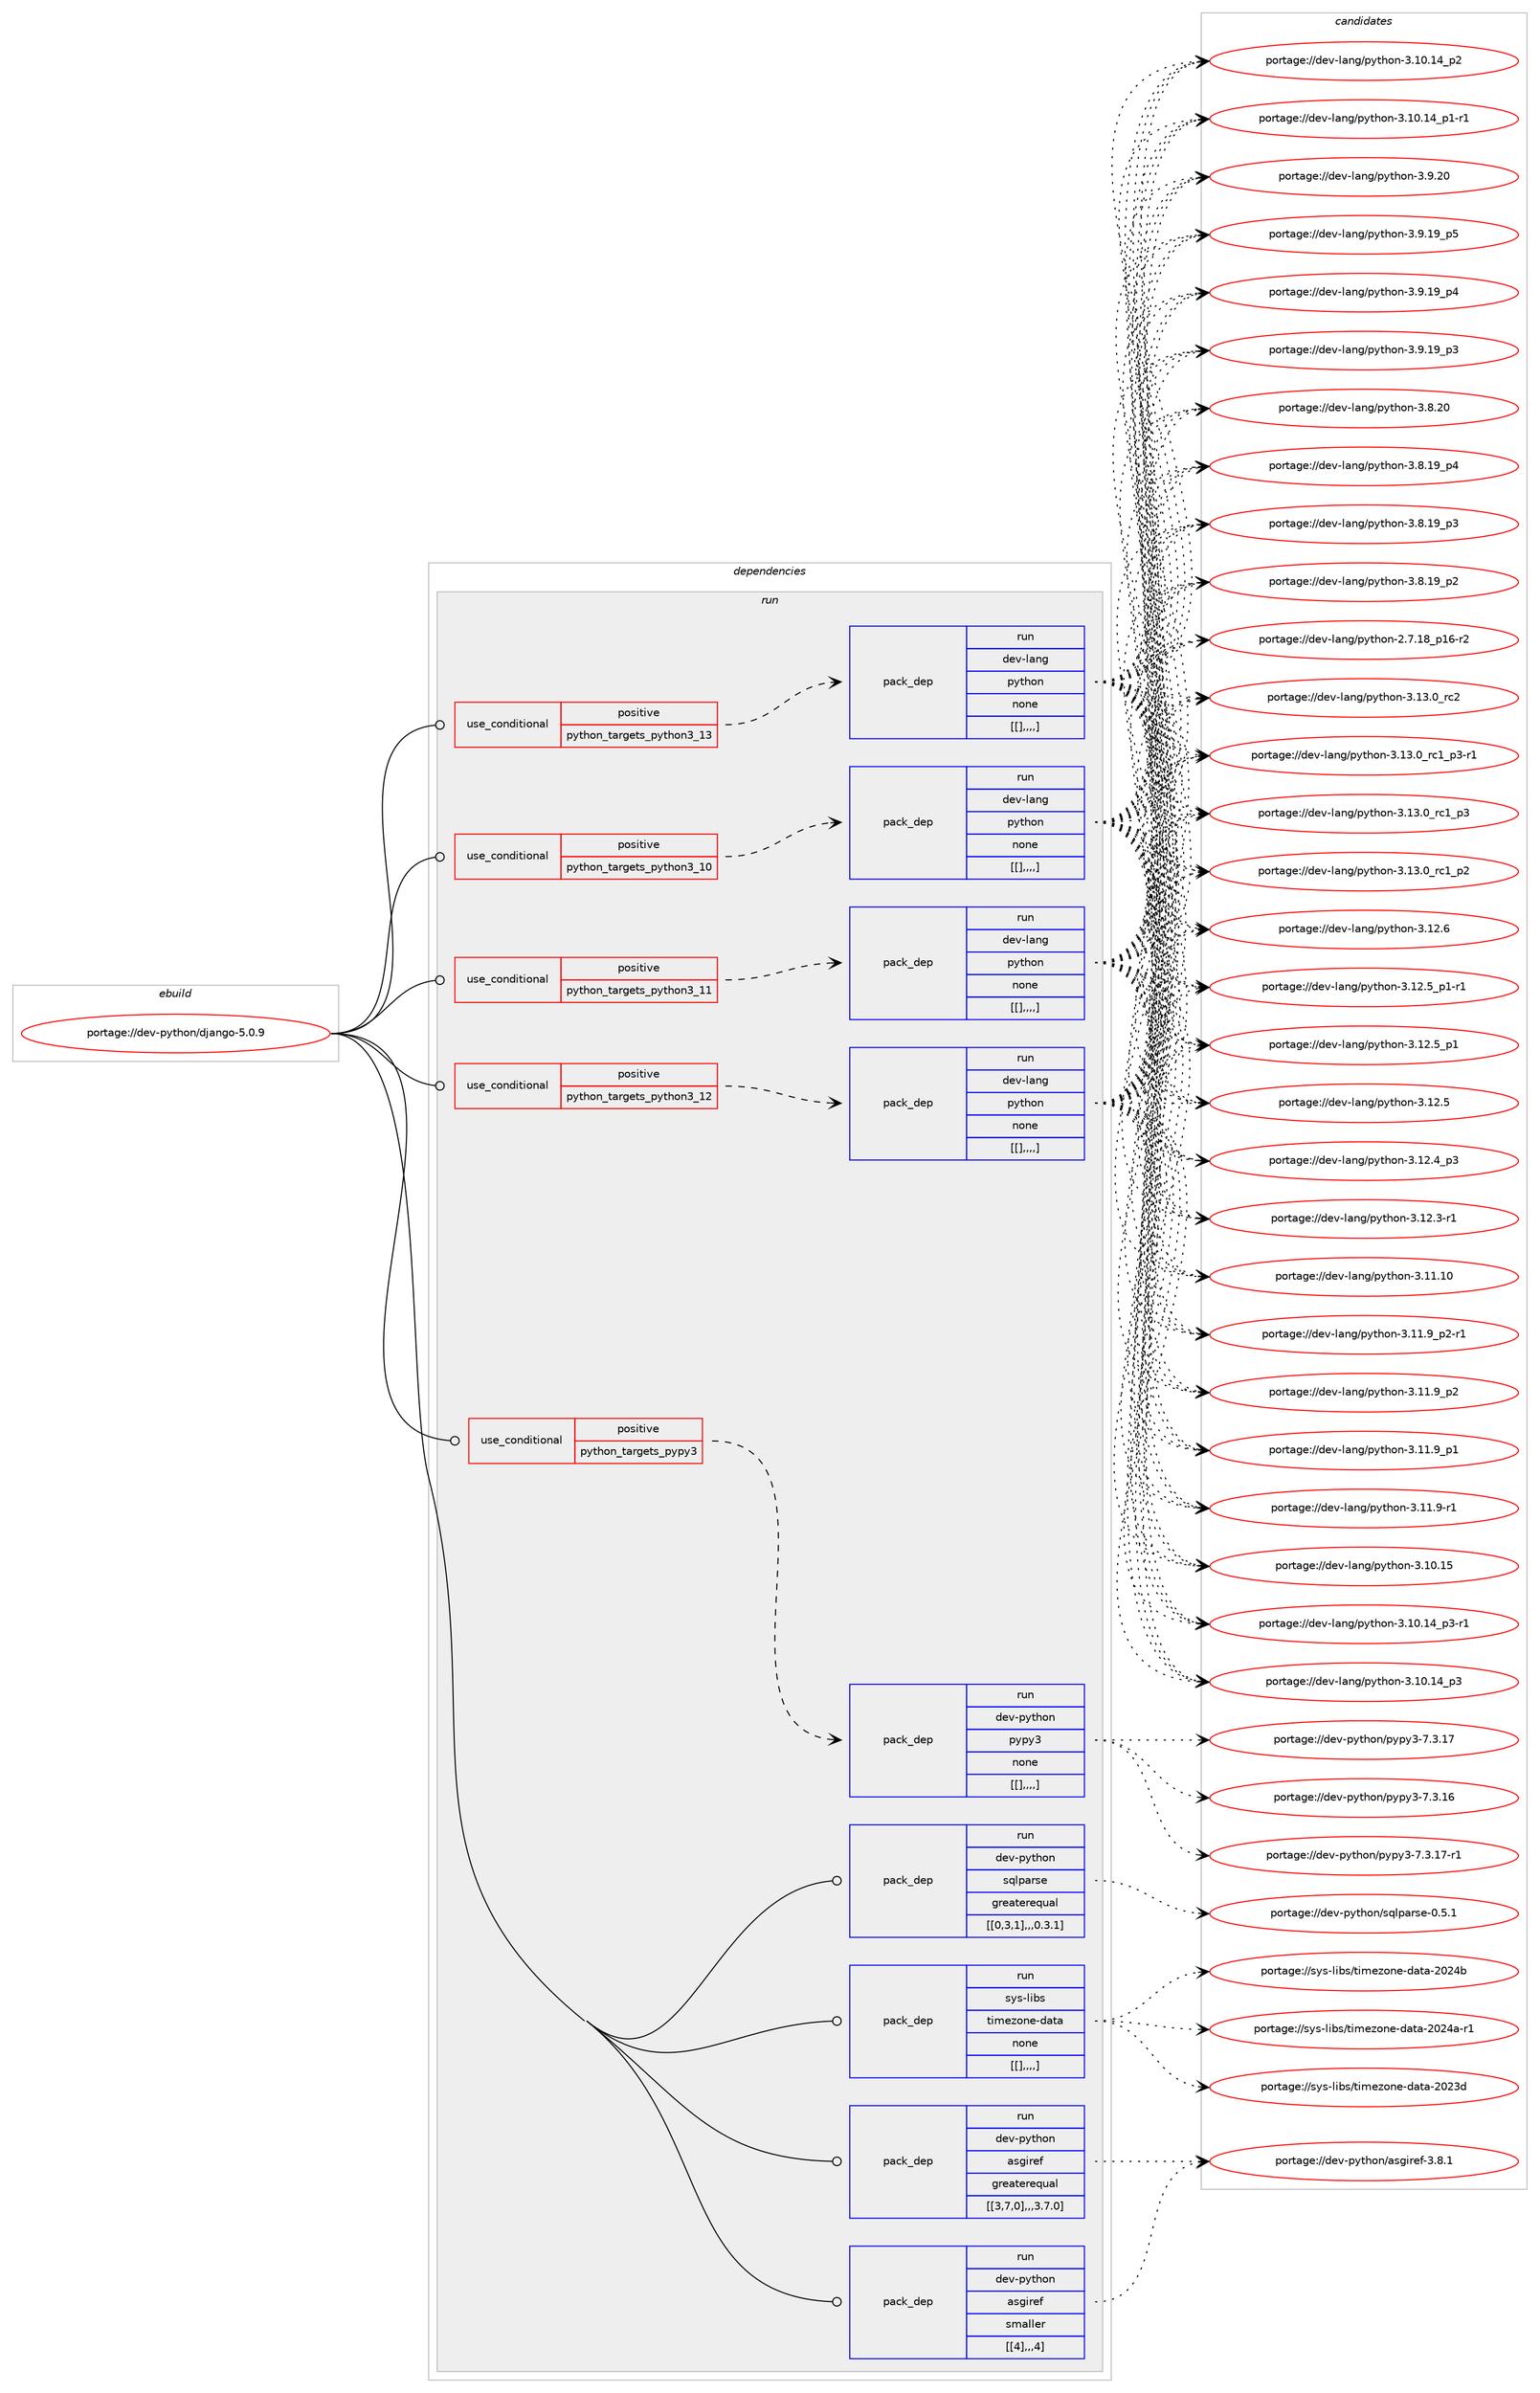 digraph prolog {

# *************
# Graph options
# *************

newrank=true;
concentrate=true;
compound=true;
graph [rankdir=LR,fontname=Helvetica,fontsize=10,ranksep=1.5];#, ranksep=2.5, nodesep=0.2];
edge  [arrowhead=vee];
node  [fontname=Helvetica,fontsize=10];

# **********
# The ebuild
# **********

subgraph cluster_leftcol {
color=gray;
label=<<i>ebuild</i>>;
id [label="portage://dev-python/django-5.0.9", color=red, width=4, href="../dev-python/django-5.0.9.svg"];
}

# ****************
# The dependencies
# ****************

subgraph cluster_midcol {
color=gray;
label=<<i>dependencies</i>>;
subgraph cluster_compile {
fillcolor="#eeeeee";
style=filled;
label=<<i>compile</i>>;
}
subgraph cluster_compileandrun {
fillcolor="#eeeeee";
style=filled;
label=<<i>compile and run</i>>;
}
subgraph cluster_run {
fillcolor="#eeeeee";
style=filled;
label=<<i>run</i>>;
subgraph cond32892 {
dependency146120 [label=<<TABLE BORDER="0" CELLBORDER="1" CELLSPACING="0" CELLPADDING="4"><TR><TD ROWSPAN="3" CELLPADDING="10">use_conditional</TD></TR><TR><TD>positive</TD></TR><TR><TD>python_targets_pypy3</TD></TR></TABLE>>, shape=none, color=red];
subgraph pack112012 {
dependency146121 [label=<<TABLE BORDER="0" CELLBORDER="1" CELLSPACING="0" CELLPADDING="4" WIDTH="220"><TR><TD ROWSPAN="6" CELLPADDING="30">pack_dep</TD></TR><TR><TD WIDTH="110">run</TD></TR><TR><TD>dev-python</TD></TR><TR><TD>pypy3</TD></TR><TR><TD>none</TD></TR><TR><TD>[[],,,,]</TD></TR></TABLE>>, shape=none, color=blue];
}
dependency146120:e -> dependency146121:w [weight=20,style="dashed",arrowhead="vee"];
}
id:e -> dependency146120:w [weight=20,style="solid",arrowhead="odot"];
subgraph cond32893 {
dependency146122 [label=<<TABLE BORDER="0" CELLBORDER="1" CELLSPACING="0" CELLPADDING="4"><TR><TD ROWSPAN="3" CELLPADDING="10">use_conditional</TD></TR><TR><TD>positive</TD></TR><TR><TD>python_targets_python3_10</TD></TR></TABLE>>, shape=none, color=red];
subgraph pack112013 {
dependency146123 [label=<<TABLE BORDER="0" CELLBORDER="1" CELLSPACING="0" CELLPADDING="4" WIDTH="220"><TR><TD ROWSPAN="6" CELLPADDING="30">pack_dep</TD></TR><TR><TD WIDTH="110">run</TD></TR><TR><TD>dev-lang</TD></TR><TR><TD>python</TD></TR><TR><TD>none</TD></TR><TR><TD>[[],,,,]</TD></TR></TABLE>>, shape=none, color=blue];
}
dependency146122:e -> dependency146123:w [weight=20,style="dashed",arrowhead="vee"];
}
id:e -> dependency146122:w [weight=20,style="solid",arrowhead="odot"];
subgraph cond32894 {
dependency146124 [label=<<TABLE BORDER="0" CELLBORDER="1" CELLSPACING="0" CELLPADDING="4"><TR><TD ROWSPAN="3" CELLPADDING="10">use_conditional</TD></TR><TR><TD>positive</TD></TR><TR><TD>python_targets_python3_11</TD></TR></TABLE>>, shape=none, color=red];
subgraph pack112014 {
dependency146125 [label=<<TABLE BORDER="0" CELLBORDER="1" CELLSPACING="0" CELLPADDING="4" WIDTH="220"><TR><TD ROWSPAN="6" CELLPADDING="30">pack_dep</TD></TR><TR><TD WIDTH="110">run</TD></TR><TR><TD>dev-lang</TD></TR><TR><TD>python</TD></TR><TR><TD>none</TD></TR><TR><TD>[[],,,,]</TD></TR></TABLE>>, shape=none, color=blue];
}
dependency146124:e -> dependency146125:w [weight=20,style="dashed",arrowhead="vee"];
}
id:e -> dependency146124:w [weight=20,style="solid",arrowhead="odot"];
subgraph cond32895 {
dependency146126 [label=<<TABLE BORDER="0" CELLBORDER="1" CELLSPACING="0" CELLPADDING="4"><TR><TD ROWSPAN="3" CELLPADDING="10">use_conditional</TD></TR><TR><TD>positive</TD></TR><TR><TD>python_targets_python3_12</TD></TR></TABLE>>, shape=none, color=red];
subgraph pack112015 {
dependency146127 [label=<<TABLE BORDER="0" CELLBORDER="1" CELLSPACING="0" CELLPADDING="4" WIDTH="220"><TR><TD ROWSPAN="6" CELLPADDING="30">pack_dep</TD></TR><TR><TD WIDTH="110">run</TD></TR><TR><TD>dev-lang</TD></TR><TR><TD>python</TD></TR><TR><TD>none</TD></TR><TR><TD>[[],,,,]</TD></TR></TABLE>>, shape=none, color=blue];
}
dependency146126:e -> dependency146127:w [weight=20,style="dashed",arrowhead="vee"];
}
id:e -> dependency146126:w [weight=20,style="solid",arrowhead="odot"];
subgraph cond32896 {
dependency146128 [label=<<TABLE BORDER="0" CELLBORDER="1" CELLSPACING="0" CELLPADDING="4"><TR><TD ROWSPAN="3" CELLPADDING="10">use_conditional</TD></TR><TR><TD>positive</TD></TR><TR><TD>python_targets_python3_13</TD></TR></TABLE>>, shape=none, color=red];
subgraph pack112016 {
dependency146129 [label=<<TABLE BORDER="0" CELLBORDER="1" CELLSPACING="0" CELLPADDING="4" WIDTH="220"><TR><TD ROWSPAN="6" CELLPADDING="30">pack_dep</TD></TR><TR><TD WIDTH="110">run</TD></TR><TR><TD>dev-lang</TD></TR><TR><TD>python</TD></TR><TR><TD>none</TD></TR><TR><TD>[[],,,,]</TD></TR></TABLE>>, shape=none, color=blue];
}
dependency146128:e -> dependency146129:w [weight=20,style="dashed",arrowhead="vee"];
}
id:e -> dependency146128:w [weight=20,style="solid",arrowhead="odot"];
subgraph pack112017 {
dependency146130 [label=<<TABLE BORDER="0" CELLBORDER="1" CELLSPACING="0" CELLPADDING="4" WIDTH="220"><TR><TD ROWSPAN="6" CELLPADDING="30">pack_dep</TD></TR><TR><TD WIDTH="110">run</TD></TR><TR><TD>dev-python</TD></TR><TR><TD>asgiref</TD></TR><TR><TD>greaterequal</TD></TR><TR><TD>[[3,7,0],,,3.7.0]</TD></TR></TABLE>>, shape=none, color=blue];
}
id:e -> dependency146130:w [weight=20,style="solid",arrowhead="odot"];
subgraph pack112018 {
dependency146131 [label=<<TABLE BORDER="0" CELLBORDER="1" CELLSPACING="0" CELLPADDING="4" WIDTH="220"><TR><TD ROWSPAN="6" CELLPADDING="30">pack_dep</TD></TR><TR><TD WIDTH="110">run</TD></TR><TR><TD>dev-python</TD></TR><TR><TD>asgiref</TD></TR><TR><TD>smaller</TD></TR><TR><TD>[[4],,,4]</TD></TR></TABLE>>, shape=none, color=blue];
}
id:e -> dependency146131:w [weight=20,style="solid",arrowhead="odot"];
subgraph pack112019 {
dependency146132 [label=<<TABLE BORDER="0" CELLBORDER="1" CELLSPACING="0" CELLPADDING="4" WIDTH="220"><TR><TD ROWSPAN="6" CELLPADDING="30">pack_dep</TD></TR><TR><TD WIDTH="110">run</TD></TR><TR><TD>dev-python</TD></TR><TR><TD>sqlparse</TD></TR><TR><TD>greaterequal</TD></TR><TR><TD>[[0,3,1],,,0.3.1]</TD></TR></TABLE>>, shape=none, color=blue];
}
id:e -> dependency146132:w [weight=20,style="solid",arrowhead="odot"];
subgraph pack112020 {
dependency146133 [label=<<TABLE BORDER="0" CELLBORDER="1" CELLSPACING="0" CELLPADDING="4" WIDTH="220"><TR><TD ROWSPAN="6" CELLPADDING="30">pack_dep</TD></TR><TR><TD WIDTH="110">run</TD></TR><TR><TD>sys-libs</TD></TR><TR><TD>timezone-data</TD></TR><TR><TD>none</TD></TR><TR><TD>[[],,,,]</TD></TR></TABLE>>, shape=none, color=blue];
}
id:e -> dependency146133:w [weight=20,style="solid",arrowhead="odot"];
}
}

# **************
# The candidates
# **************

subgraph cluster_choices {
rank=same;
color=gray;
label=<<i>candidates</i>>;

subgraph choice112012 {
color=black;
nodesep=1;
choice100101118451121211161041111104711212111212151455546514649554511449 [label="portage://dev-python/pypy3-7.3.17-r1", color=red, width=4,href="../dev-python/pypy3-7.3.17-r1.svg"];
choice10010111845112121116104111110471121211121215145554651464955 [label="portage://dev-python/pypy3-7.3.17", color=red, width=4,href="../dev-python/pypy3-7.3.17.svg"];
choice10010111845112121116104111110471121211121215145554651464954 [label="portage://dev-python/pypy3-7.3.16", color=red, width=4,href="../dev-python/pypy3-7.3.16.svg"];
dependency146121:e -> choice100101118451121211161041111104711212111212151455546514649554511449:w [style=dotted,weight="100"];
dependency146121:e -> choice10010111845112121116104111110471121211121215145554651464955:w [style=dotted,weight="100"];
dependency146121:e -> choice10010111845112121116104111110471121211121215145554651464954:w [style=dotted,weight="100"];
}
subgraph choice112013 {
color=black;
nodesep=1;
choice10010111845108971101034711212111610411111045514649514648951149950 [label="portage://dev-lang/python-3.13.0_rc2", color=red, width=4,href="../dev-lang/python-3.13.0_rc2.svg"];
choice1001011184510897110103471121211161041111104551464951464895114994995112514511449 [label="portage://dev-lang/python-3.13.0_rc1_p3-r1", color=red, width=4,href="../dev-lang/python-3.13.0_rc1_p3-r1.svg"];
choice100101118451089711010347112121116104111110455146495146489511499499511251 [label="portage://dev-lang/python-3.13.0_rc1_p3", color=red, width=4,href="../dev-lang/python-3.13.0_rc1_p3.svg"];
choice100101118451089711010347112121116104111110455146495146489511499499511250 [label="portage://dev-lang/python-3.13.0_rc1_p2", color=red, width=4,href="../dev-lang/python-3.13.0_rc1_p2.svg"];
choice10010111845108971101034711212111610411111045514649504654 [label="portage://dev-lang/python-3.12.6", color=red, width=4,href="../dev-lang/python-3.12.6.svg"];
choice1001011184510897110103471121211161041111104551464950465395112494511449 [label="portage://dev-lang/python-3.12.5_p1-r1", color=red, width=4,href="../dev-lang/python-3.12.5_p1-r1.svg"];
choice100101118451089711010347112121116104111110455146495046539511249 [label="portage://dev-lang/python-3.12.5_p1", color=red, width=4,href="../dev-lang/python-3.12.5_p1.svg"];
choice10010111845108971101034711212111610411111045514649504653 [label="portage://dev-lang/python-3.12.5", color=red, width=4,href="../dev-lang/python-3.12.5.svg"];
choice100101118451089711010347112121116104111110455146495046529511251 [label="portage://dev-lang/python-3.12.4_p3", color=red, width=4,href="../dev-lang/python-3.12.4_p3.svg"];
choice100101118451089711010347112121116104111110455146495046514511449 [label="portage://dev-lang/python-3.12.3-r1", color=red, width=4,href="../dev-lang/python-3.12.3-r1.svg"];
choice1001011184510897110103471121211161041111104551464949464948 [label="portage://dev-lang/python-3.11.10", color=red, width=4,href="../dev-lang/python-3.11.10.svg"];
choice1001011184510897110103471121211161041111104551464949465795112504511449 [label="portage://dev-lang/python-3.11.9_p2-r1", color=red, width=4,href="../dev-lang/python-3.11.9_p2-r1.svg"];
choice100101118451089711010347112121116104111110455146494946579511250 [label="portage://dev-lang/python-3.11.9_p2", color=red, width=4,href="../dev-lang/python-3.11.9_p2.svg"];
choice100101118451089711010347112121116104111110455146494946579511249 [label="portage://dev-lang/python-3.11.9_p1", color=red, width=4,href="../dev-lang/python-3.11.9_p1.svg"];
choice100101118451089711010347112121116104111110455146494946574511449 [label="portage://dev-lang/python-3.11.9-r1", color=red, width=4,href="../dev-lang/python-3.11.9-r1.svg"];
choice1001011184510897110103471121211161041111104551464948464953 [label="portage://dev-lang/python-3.10.15", color=red, width=4,href="../dev-lang/python-3.10.15.svg"];
choice100101118451089711010347112121116104111110455146494846495295112514511449 [label="portage://dev-lang/python-3.10.14_p3-r1", color=red, width=4,href="../dev-lang/python-3.10.14_p3-r1.svg"];
choice10010111845108971101034711212111610411111045514649484649529511251 [label="portage://dev-lang/python-3.10.14_p3", color=red, width=4,href="../dev-lang/python-3.10.14_p3.svg"];
choice10010111845108971101034711212111610411111045514649484649529511250 [label="portage://dev-lang/python-3.10.14_p2", color=red, width=4,href="../dev-lang/python-3.10.14_p2.svg"];
choice100101118451089711010347112121116104111110455146494846495295112494511449 [label="portage://dev-lang/python-3.10.14_p1-r1", color=red, width=4,href="../dev-lang/python-3.10.14_p1-r1.svg"];
choice10010111845108971101034711212111610411111045514657465048 [label="portage://dev-lang/python-3.9.20", color=red, width=4,href="../dev-lang/python-3.9.20.svg"];
choice100101118451089711010347112121116104111110455146574649579511253 [label="portage://dev-lang/python-3.9.19_p5", color=red, width=4,href="../dev-lang/python-3.9.19_p5.svg"];
choice100101118451089711010347112121116104111110455146574649579511252 [label="portage://dev-lang/python-3.9.19_p4", color=red, width=4,href="../dev-lang/python-3.9.19_p4.svg"];
choice100101118451089711010347112121116104111110455146574649579511251 [label="portage://dev-lang/python-3.9.19_p3", color=red, width=4,href="../dev-lang/python-3.9.19_p3.svg"];
choice10010111845108971101034711212111610411111045514656465048 [label="portage://dev-lang/python-3.8.20", color=red, width=4,href="../dev-lang/python-3.8.20.svg"];
choice100101118451089711010347112121116104111110455146564649579511252 [label="portage://dev-lang/python-3.8.19_p4", color=red, width=4,href="../dev-lang/python-3.8.19_p4.svg"];
choice100101118451089711010347112121116104111110455146564649579511251 [label="portage://dev-lang/python-3.8.19_p3", color=red, width=4,href="../dev-lang/python-3.8.19_p3.svg"];
choice100101118451089711010347112121116104111110455146564649579511250 [label="portage://dev-lang/python-3.8.19_p2", color=red, width=4,href="../dev-lang/python-3.8.19_p2.svg"];
choice100101118451089711010347112121116104111110455046554649569511249544511450 [label="portage://dev-lang/python-2.7.18_p16-r2", color=red, width=4,href="../dev-lang/python-2.7.18_p16-r2.svg"];
dependency146123:e -> choice10010111845108971101034711212111610411111045514649514648951149950:w [style=dotted,weight="100"];
dependency146123:e -> choice1001011184510897110103471121211161041111104551464951464895114994995112514511449:w [style=dotted,weight="100"];
dependency146123:e -> choice100101118451089711010347112121116104111110455146495146489511499499511251:w [style=dotted,weight="100"];
dependency146123:e -> choice100101118451089711010347112121116104111110455146495146489511499499511250:w [style=dotted,weight="100"];
dependency146123:e -> choice10010111845108971101034711212111610411111045514649504654:w [style=dotted,weight="100"];
dependency146123:e -> choice1001011184510897110103471121211161041111104551464950465395112494511449:w [style=dotted,weight="100"];
dependency146123:e -> choice100101118451089711010347112121116104111110455146495046539511249:w [style=dotted,weight="100"];
dependency146123:e -> choice10010111845108971101034711212111610411111045514649504653:w [style=dotted,weight="100"];
dependency146123:e -> choice100101118451089711010347112121116104111110455146495046529511251:w [style=dotted,weight="100"];
dependency146123:e -> choice100101118451089711010347112121116104111110455146495046514511449:w [style=dotted,weight="100"];
dependency146123:e -> choice1001011184510897110103471121211161041111104551464949464948:w [style=dotted,weight="100"];
dependency146123:e -> choice1001011184510897110103471121211161041111104551464949465795112504511449:w [style=dotted,weight="100"];
dependency146123:e -> choice100101118451089711010347112121116104111110455146494946579511250:w [style=dotted,weight="100"];
dependency146123:e -> choice100101118451089711010347112121116104111110455146494946579511249:w [style=dotted,weight="100"];
dependency146123:e -> choice100101118451089711010347112121116104111110455146494946574511449:w [style=dotted,weight="100"];
dependency146123:e -> choice1001011184510897110103471121211161041111104551464948464953:w [style=dotted,weight="100"];
dependency146123:e -> choice100101118451089711010347112121116104111110455146494846495295112514511449:w [style=dotted,weight="100"];
dependency146123:e -> choice10010111845108971101034711212111610411111045514649484649529511251:w [style=dotted,weight="100"];
dependency146123:e -> choice10010111845108971101034711212111610411111045514649484649529511250:w [style=dotted,weight="100"];
dependency146123:e -> choice100101118451089711010347112121116104111110455146494846495295112494511449:w [style=dotted,weight="100"];
dependency146123:e -> choice10010111845108971101034711212111610411111045514657465048:w [style=dotted,weight="100"];
dependency146123:e -> choice100101118451089711010347112121116104111110455146574649579511253:w [style=dotted,weight="100"];
dependency146123:e -> choice100101118451089711010347112121116104111110455146574649579511252:w [style=dotted,weight="100"];
dependency146123:e -> choice100101118451089711010347112121116104111110455146574649579511251:w [style=dotted,weight="100"];
dependency146123:e -> choice10010111845108971101034711212111610411111045514656465048:w [style=dotted,weight="100"];
dependency146123:e -> choice100101118451089711010347112121116104111110455146564649579511252:w [style=dotted,weight="100"];
dependency146123:e -> choice100101118451089711010347112121116104111110455146564649579511251:w [style=dotted,weight="100"];
dependency146123:e -> choice100101118451089711010347112121116104111110455146564649579511250:w [style=dotted,weight="100"];
dependency146123:e -> choice100101118451089711010347112121116104111110455046554649569511249544511450:w [style=dotted,weight="100"];
}
subgraph choice112014 {
color=black;
nodesep=1;
choice10010111845108971101034711212111610411111045514649514648951149950 [label="portage://dev-lang/python-3.13.0_rc2", color=red, width=4,href="../dev-lang/python-3.13.0_rc2.svg"];
choice1001011184510897110103471121211161041111104551464951464895114994995112514511449 [label="portage://dev-lang/python-3.13.0_rc1_p3-r1", color=red, width=4,href="../dev-lang/python-3.13.0_rc1_p3-r1.svg"];
choice100101118451089711010347112121116104111110455146495146489511499499511251 [label="portage://dev-lang/python-3.13.0_rc1_p3", color=red, width=4,href="../dev-lang/python-3.13.0_rc1_p3.svg"];
choice100101118451089711010347112121116104111110455146495146489511499499511250 [label="portage://dev-lang/python-3.13.0_rc1_p2", color=red, width=4,href="../dev-lang/python-3.13.0_rc1_p2.svg"];
choice10010111845108971101034711212111610411111045514649504654 [label="portage://dev-lang/python-3.12.6", color=red, width=4,href="../dev-lang/python-3.12.6.svg"];
choice1001011184510897110103471121211161041111104551464950465395112494511449 [label="portage://dev-lang/python-3.12.5_p1-r1", color=red, width=4,href="../dev-lang/python-3.12.5_p1-r1.svg"];
choice100101118451089711010347112121116104111110455146495046539511249 [label="portage://dev-lang/python-3.12.5_p1", color=red, width=4,href="../dev-lang/python-3.12.5_p1.svg"];
choice10010111845108971101034711212111610411111045514649504653 [label="portage://dev-lang/python-3.12.5", color=red, width=4,href="../dev-lang/python-3.12.5.svg"];
choice100101118451089711010347112121116104111110455146495046529511251 [label="portage://dev-lang/python-3.12.4_p3", color=red, width=4,href="../dev-lang/python-3.12.4_p3.svg"];
choice100101118451089711010347112121116104111110455146495046514511449 [label="portage://dev-lang/python-3.12.3-r1", color=red, width=4,href="../dev-lang/python-3.12.3-r1.svg"];
choice1001011184510897110103471121211161041111104551464949464948 [label="portage://dev-lang/python-3.11.10", color=red, width=4,href="../dev-lang/python-3.11.10.svg"];
choice1001011184510897110103471121211161041111104551464949465795112504511449 [label="portage://dev-lang/python-3.11.9_p2-r1", color=red, width=4,href="../dev-lang/python-3.11.9_p2-r1.svg"];
choice100101118451089711010347112121116104111110455146494946579511250 [label="portage://dev-lang/python-3.11.9_p2", color=red, width=4,href="../dev-lang/python-3.11.9_p2.svg"];
choice100101118451089711010347112121116104111110455146494946579511249 [label="portage://dev-lang/python-3.11.9_p1", color=red, width=4,href="../dev-lang/python-3.11.9_p1.svg"];
choice100101118451089711010347112121116104111110455146494946574511449 [label="portage://dev-lang/python-3.11.9-r1", color=red, width=4,href="../dev-lang/python-3.11.9-r1.svg"];
choice1001011184510897110103471121211161041111104551464948464953 [label="portage://dev-lang/python-3.10.15", color=red, width=4,href="../dev-lang/python-3.10.15.svg"];
choice100101118451089711010347112121116104111110455146494846495295112514511449 [label="portage://dev-lang/python-3.10.14_p3-r1", color=red, width=4,href="../dev-lang/python-3.10.14_p3-r1.svg"];
choice10010111845108971101034711212111610411111045514649484649529511251 [label="portage://dev-lang/python-3.10.14_p3", color=red, width=4,href="../dev-lang/python-3.10.14_p3.svg"];
choice10010111845108971101034711212111610411111045514649484649529511250 [label="portage://dev-lang/python-3.10.14_p2", color=red, width=4,href="../dev-lang/python-3.10.14_p2.svg"];
choice100101118451089711010347112121116104111110455146494846495295112494511449 [label="portage://dev-lang/python-3.10.14_p1-r1", color=red, width=4,href="../dev-lang/python-3.10.14_p1-r1.svg"];
choice10010111845108971101034711212111610411111045514657465048 [label="portage://dev-lang/python-3.9.20", color=red, width=4,href="../dev-lang/python-3.9.20.svg"];
choice100101118451089711010347112121116104111110455146574649579511253 [label="portage://dev-lang/python-3.9.19_p5", color=red, width=4,href="../dev-lang/python-3.9.19_p5.svg"];
choice100101118451089711010347112121116104111110455146574649579511252 [label="portage://dev-lang/python-3.9.19_p4", color=red, width=4,href="../dev-lang/python-3.9.19_p4.svg"];
choice100101118451089711010347112121116104111110455146574649579511251 [label="portage://dev-lang/python-3.9.19_p3", color=red, width=4,href="../dev-lang/python-3.9.19_p3.svg"];
choice10010111845108971101034711212111610411111045514656465048 [label="portage://dev-lang/python-3.8.20", color=red, width=4,href="../dev-lang/python-3.8.20.svg"];
choice100101118451089711010347112121116104111110455146564649579511252 [label="portage://dev-lang/python-3.8.19_p4", color=red, width=4,href="../dev-lang/python-3.8.19_p4.svg"];
choice100101118451089711010347112121116104111110455146564649579511251 [label="portage://dev-lang/python-3.8.19_p3", color=red, width=4,href="../dev-lang/python-3.8.19_p3.svg"];
choice100101118451089711010347112121116104111110455146564649579511250 [label="portage://dev-lang/python-3.8.19_p2", color=red, width=4,href="../dev-lang/python-3.8.19_p2.svg"];
choice100101118451089711010347112121116104111110455046554649569511249544511450 [label="portage://dev-lang/python-2.7.18_p16-r2", color=red, width=4,href="../dev-lang/python-2.7.18_p16-r2.svg"];
dependency146125:e -> choice10010111845108971101034711212111610411111045514649514648951149950:w [style=dotted,weight="100"];
dependency146125:e -> choice1001011184510897110103471121211161041111104551464951464895114994995112514511449:w [style=dotted,weight="100"];
dependency146125:e -> choice100101118451089711010347112121116104111110455146495146489511499499511251:w [style=dotted,weight="100"];
dependency146125:e -> choice100101118451089711010347112121116104111110455146495146489511499499511250:w [style=dotted,weight="100"];
dependency146125:e -> choice10010111845108971101034711212111610411111045514649504654:w [style=dotted,weight="100"];
dependency146125:e -> choice1001011184510897110103471121211161041111104551464950465395112494511449:w [style=dotted,weight="100"];
dependency146125:e -> choice100101118451089711010347112121116104111110455146495046539511249:w [style=dotted,weight="100"];
dependency146125:e -> choice10010111845108971101034711212111610411111045514649504653:w [style=dotted,weight="100"];
dependency146125:e -> choice100101118451089711010347112121116104111110455146495046529511251:w [style=dotted,weight="100"];
dependency146125:e -> choice100101118451089711010347112121116104111110455146495046514511449:w [style=dotted,weight="100"];
dependency146125:e -> choice1001011184510897110103471121211161041111104551464949464948:w [style=dotted,weight="100"];
dependency146125:e -> choice1001011184510897110103471121211161041111104551464949465795112504511449:w [style=dotted,weight="100"];
dependency146125:e -> choice100101118451089711010347112121116104111110455146494946579511250:w [style=dotted,weight="100"];
dependency146125:e -> choice100101118451089711010347112121116104111110455146494946579511249:w [style=dotted,weight="100"];
dependency146125:e -> choice100101118451089711010347112121116104111110455146494946574511449:w [style=dotted,weight="100"];
dependency146125:e -> choice1001011184510897110103471121211161041111104551464948464953:w [style=dotted,weight="100"];
dependency146125:e -> choice100101118451089711010347112121116104111110455146494846495295112514511449:w [style=dotted,weight="100"];
dependency146125:e -> choice10010111845108971101034711212111610411111045514649484649529511251:w [style=dotted,weight="100"];
dependency146125:e -> choice10010111845108971101034711212111610411111045514649484649529511250:w [style=dotted,weight="100"];
dependency146125:e -> choice100101118451089711010347112121116104111110455146494846495295112494511449:w [style=dotted,weight="100"];
dependency146125:e -> choice10010111845108971101034711212111610411111045514657465048:w [style=dotted,weight="100"];
dependency146125:e -> choice100101118451089711010347112121116104111110455146574649579511253:w [style=dotted,weight="100"];
dependency146125:e -> choice100101118451089711010347112121116104111110455146574649579511252:w [style=dotted,weight="100"];
dependency146125:e -> choice100101118451089711010347112121116104111110455146574649579511251:w [style=dotted,weight="100"];
dependency146125:e -> choice10010111845108971101034711212111610411111045514656465048:w [style=dotted,weight="100"];
dependency146125:e -> choice100101118451089711010347112121116104111110455146564649579511252:w [style=dotted,weight="100"];
dependency146125:e -> choice100101118451089711010347112121116104111110455146564649579511251:w [style=dotted,weight="100"];
dependency146125:e -> choice100101118451089711010347112121116104111110455146564649579511250:w [style=dotted,weight="100"];
dependency146125:e -> choice100101118451089711010347112121116104111110455046554649569511249544511450:w [style=dotted,weight="100"];
}
subgraph choice112015 {
color=black;
nodesep=1;
choice10010111845108971101034711212111610411111045514649514648951149950 [label="portage://dev-lang/python-3.13.0_rc2", color=red, width=4,href="../dev-lang/python-3.13.0_rc2.svg"];
choice1001011184510897110103471121211161041111104551464951464895114994995112514511449 [label="portage://dev-lang/python-3.13.0_rc1_p3-r1", color=red, width=4,href="../dev-lang/python-3.13.0_rc1_p3-r1.svg"];
choice100101118451089711010347112121116104111110455146495146489511499499511251 [label="portage://dev-lang/python-3.13.0_rc1_p3", color=red, width=4,href="../dev-lang/python-3.13.0_rc1_p3.svg"];
choice100101118451089711010347112121116104111110455146495146489511499499511250 [label="portage://dev-lang/python-3.13.0_rc1_p2", color=red, width=4,href="../dev-lang/python-3.13.0_rc1_p2.svg"];
choice10010111845108971101034711212111610411111045514649504654 [label="portage://dev-lang/python-3.12.6", color=red, width=4,href="../dev-lang/python-3.12.6.svg"];
choice1001011184510897110103471121211161041111104551464950465395112494511449 [label="portage://dev-lang/python-3.12.5_p1-r1", color=red, width=4,href="../dev-lang/python-3.12.5_p1-r1.svg"];
choice100101118451089711010347112121116104111110455146495046539511249 [label="portage://dev-lang/python-3.12.5_p1", color=red, width=4,href="../dev-lang/python-3.12.5_p1.svg"];
choice10010111845108971101034711212111610411111045514649504653 [label="portage://dev-lang/python-3.12.5", color=red, width=4,href="../dev-lang/python-3.12.5.svg"];
choice100101118451089711010347112121116104111110455146495046529511251 [label="portage://dev-lang/python-3.12.4_p3", color=red, width=4,href="../dev-lang/python-3.12.4_p3.svg"];
choice100101118451089711010347112121116104111110455146495046514511449 [label="portage://dev-lang/python-3.12.3-r1", color=red, width=4,href="../dev-lang/python-3.12.3-r1.svg"];
choice1001011184510897110103471121211161041111104551464949464948 [label="portage://dev-lang/python-3.11.10", color=red, width=4,href="../dev-lang/python-3.11.10.svg"];
choice1001011184510897110103471121211161041111104551464949465795112504511449 [label="portage://dev-lang/python-3.11.9_p2-r1", color=red, width=4,href="../dev-lang/python-3.11.9_p2-r1.svg"];
choice100101118451089711010347112121116104111110455146494946579511250 [label="portage://dev-lang/python-3.11.9_p2", color=red, width=4,href="../dev-lang/python-3.11.9_p2.svg"];
choice100101118451089711010347112121116104111110455146494946579511249 [label="portage://dev-lang/python-3.11.9_p1", color=red, width=4,href="../dev-lang/python-3.11.9_p1.svg"];
choice100101118451089711010347112121116104111110455146494946574511449 [label="portage://dev-lang/python-3.11.9-r1", color=red, width=4,href="../dev-lang/python-3.11.9-r1.svg"];
choice1001011184510897110103471121211161041111104551464948464953 [label="portage://dev-lang/python-3.10.15", color=red, width=4,href="../dev-lang/python-3.10.15.svg"];
choice100101118451089711010347112121116104111110455146494846495295112514511449 [label="portage://dev-lang/python-3.10.14_p3-r1", color=red, width=4,href="../dev-lang/python-3.10.14_p3-r1.svg"];
choice10010111845108971101034711212111610411111045514649484649529511251 [label="portage://dev-lang/python-3.10.14_p3", color=red, width=4,href="../dev-lang/python-3.10.14_p3.svg"];
choice10010111845108971101034711212111610411111045514649484649529511250 [label="portage://dev-lang/python-3.10.14_p2", color=red, width=4,href="../dev-lang/python-3.10.14_p2.svg"];
choice100101118451089711010347112121116104111110455146494846495295112494511449 [label="portage://dev-lang/python-3.10.14_p1-r1", color=red, width=4,href="../dev-lang/python-3.10.14_p1-r1.svg"];
choice10010111845108971101034711212111610411111045514657465048 [label="portage://dev-lang/python-3.9.20", color=red, width=4,href="../dev-lang/python-3.9.20.svg"];
choice100101118451089711010347112121116104111110455146574649579511253 [label="portage://dev-lang/python-3.9.19_p5", color=red, width=4,href="../dev-lang/python-3.9.19_p5.svg"];
choice100101118451089711010347112121116104111110455146574649579511252 [label="portage://dev-lang/python-3.9.19_p4", color=red, width=4,href="../dev-lang/python-3.9.19_p4.svg"];
choice100101118451089711010347112121116104111110455146574649579511251 [label="portage://dev-lang/python-3.9.19_p3", color=red, width=4,href="../dev-lang/python-3.9.19_p3.svg"];
choice10010111845108971101034711212111610411111045514656465048 [label="portage://dev-lang/python-3.8.20", color=red, width=4,href="../dev-lang/python-3.8.20.svg"];
choice100101118451089711010347112121116104111110455146564649579511252 [label="portage://dev-lang/python-3.8.19_p4", color=red, width=4,href="../dev-lang/python-3.8.19_p4.svg"];
choice100101118451089711010347112121116104111110455146564649579511251 [label="portage://dev-lang/python-3.8.19_p3", color=red, width=4,href="../dev-lang/python-3.8.19_p3.svg"];
choice100101118451089711010347112121116104111110455146564649579511250 [label="portage://dev-lang/python-3.8.19_p2", color=red, width=4,href="../dev-lang/python-3.8.19_p2.svg"];
choice100101118451089711010347112121116104111110455046554649569511249544511450 [label="portage://dev-lang/python-2.7.18_p16-r2", color=red, width=4,href="../dev-lang/python-2.7.18_p16-r2.svg"];
dependency146127:e -> choice10010111845108971101034711212111610411111045514649514648951149950:w [style=dotted,weight="100"];
dependency146127:e -> choice1001011184510897110103471121211161041111104551464951464895114994995112514511449:w [style=dotted,weight="100"];
dependency146127:e -> choice100101118451089711010347112121116104111110455146495146489511499499511251:w [style=dotted,weight="100"];
dependency146127:e -> choice100101118451089711010347112121116104111110455146495146489511499499511250:w [style=dotted,weight="100"];
dependency146127:e -> choice10010111845108971101034711212111610411111045514649504654:w [style=dotted,weight="100"];
dependency146127:e -> choice1001011184510897110103471121211161041111104551464950465395112494511449:w [style=dotted,weight="100"];
dependency146127:e -> choice100101118451089711010347112121116104111110455146495046539511249:w [style=dotted,weight="100"];
dependency146127:e -> choice10010111845108971101034711212111610411111045514649504653:w [style=dotted,weight="100"];
dependency146127:e -> choice100101118451089711010347112121116104111110455146495046529511251:w [style=dotted,weight="100"];
dependency146127:e -> choice100101118451089711010347112121116104111110455146495046514511449:w [style=dotted,weight="100"];
dependency146127:e -> choice1001011184510897110103471121211161041111104551464949464948:w [style=dotted,weight="100"];
dependency146127:e -> choice1001011184510897110103471121211161041111104551464949465795112504511449:w [style=dotted,weight="100"];
dependency146127:e -> choice100101118451089711010347112121116104111110455146494946579511250:w [style=dotted,weight="100"];
dependency146127:e -> choice100101118451089711010347112121116104111110455146494946579511249:w [style=dotted,weight="100"];
dependency146127:e -> choice100101118451089711010347112121116104111110455146494946574511449:w [style=dotted,weight="100"];
dependency146127:e -> choice1001011184510897110103471121211161041111104551464948464953:w [style=dotted,weight="100"];
dependency146127:e -> choice100101118451089711010347112121116104111110455146494846495295112514511449:w [style=dotted,weight="100"];
dependency146127:e -> choice10010111845108971101034711212111610411111045514649484649529511251:w [style=dotted,weight="100"];
dependency146127:e -> choice10010111845108971101034711212111610411111045514649484649529511250:w [style=dotted,weight="100"];
dependency146127:e -> choice100101118451089711010347112121116104111110455146494846495295112494511449:w [style=dotted,weight="100"];
dependency146127:e -> choice10010111845108971101034711212111610411111045514657465048:w [style=dotted,weight="100"];
dependency146127:e -> choice100101118451089711010347112121116104111110455146574649579511253:w [style=dotted,weight="100"];
dependency146127:e -> choice100101118451089711010347112121116104111110455146574649579511252:w [style=dotted,weight="100"];
dependency146127:e -> choice100101118451089711010347112121116104111110455146574649579511251:w [style=dotted,weight="100"];
dependency146127:e -> choice10010111845108971101034711212111610411111045514656465048:w [style=dotted,weight="100"];
dependency146127:e -> choice100101118451089711010347112121116104111110455146564649579511252:w [style=dotted,weight="100"];
dependency146127:e -> choice100101118451089711010347112121116104111110455146564649579511251:w [style=dotted,weight="100"];
dependency146127:e -> choice100101118451089711010347112121116104111110455146564649579511250:w [style=dotted,weight="100"];
dependency146127:e -> choice100101118451089711010347112121116104111110455046554649569511249544511450:w [style=dotted,weight="100"];
}
subgraph choice112016 {
color=black;
nodesep=1;
choice10010111845108971101034711212111610411111045514649514648951149950 [label="portage://dev-lang/python-3.13.0_rc2", color=red, width=4,href="../dev-lang/python-3.13.0_rc2.svg"];
choice1001011184510897110103471121211161041111104551464951464895114994995112514511449 [label="portage://dev-lang/python-3.13.0_rc1_p3-r1", color=red, width=4,href="../dev-lang/python-3.13.0_rc1_p3-r1.svg"];
choice100101118451089711010347112121116104111110455146495146489511499499511251 [label="portage://dev-lang/python-3.13.0_rc1_p3", color=red, width=4,href="../dev-lang/python-3.13.0_rc1_p3.svg"];
choice100101118451089711010347112121116104111110455146495146489511499499511250 [label="portage://dev-lang/python-3.13.0_rc1_p2", color=red, width=4,href="../dev-lang/python-3.13.0_rc1_p2.svg"];
choice10010111845108971101034711212111610411111045514649504654 [label="portage://dev-lang/python-3.12.6", color=red, width=4,href="../dev-lang/python-3.12.6.svg"];
choice1001011184510897110103471121211161041111104551464950465395112494511449 [label="portage://dev-lang/python-3.12.5_p1-r1", color=red, width=4,href="../dev-lang/python-3.12.5_p1-r1.svg"];
choice100101118451089711010347112121116104111110455146495046539511249 [label="portage://dev-lang/python-3.12.5_p1", color=red, width=4,href="../dev-lang/python-3.12.5_p1.svg"];
choice10010111845108971101034711212111610411111045514649504653 [label="portage://dev-lang/python-3.12.5", color=red, width=4,href="../dev-lang/python-3.12.5.svg"];
choice100101118451089711010347112121116104111110455146495046529511251 [label="portage://dev-lang/python-3.12.4_p3", color=red, width=4,href="../dev-lang/python-3.12.4_p3.svg"];
choice100101118451089711010347112121116104111110455146495046514511449 [label="portage://dev-lang/python-3.12.3-r1", color=red, width=4,href="../dev-lang/python-3.12.3-r1.svg"];
choice1001011184510897110103471121211161041111104551464949464948 [label="portage://dev-lang/python-3.11.10", color=red, width=4,href="../dev-lang/python-3.11.10.svg"];
choice1001011184510897110103471121211161041111104551464949465795112504511449 [label="portage://dev-lang/python-3.11.9_p2-r1", color=red, width=4,href="../dev-lang/python-3.11.9_p2-r1.svg"];
choice100101118451089711010347112121116104111110455146494946579511250 [label="portage://dev-lang/python-3.11.9_p2", color=red, width=4,href="../dev-lang/python-3.11.9_p2.svg"];
choice100101118451089711010347112121116104111110455146494946579511249 [label="portage://dev-lang/python-3.11.9_p1", color=red, width=4,href="../dev-lang/python-3.11.9_p1.svg"];
choice100101118451089711010347112121116104111110455146494946574511449 [label="portage://dev-lang/python-3.11.9-r1", color=red, width=4,href="../dev-lang/python-3.11.9-r1.svg"];
choice1001011184510897110103471121211161041111104551464948464953 [label="portage://dev-lang/python-3.10.15", color=red, width=4,href="../dev-lang/python-3.10.15.svg"];
choice100101118451089711010347112121116104111110455146494846495295112514511449 [label="portage://dev-lang/python-3.10.14_p3-r1", color=red, width=4,href="../dev-lang/python-3.10.14_p3-r1.svg"];
choice10010111845108971101034711212111610411111045514649484649529511251 [label="portage://dev-lang/python-3.10.14_p3", color=red, width=4,href="../dev-lang/python-3.10.14_p3.svg"];
choice10010111845108971101034711212111610411111045514649484649529511250 [label="portage://dev-lang/python-3.10.14_p2", color=red, width=4,href="../dev-lang/python-3.10.14_p2.svg"];
choice100101118451089711010347112121116104111110455146494846495295112494511449 [label="portage://dev-lang/python-3.10.14_p1-r1", color=red, width=4,href="../dev-lang/python-3.10.14_p1-r1.svg"];
choice10010111845108971101034711212111610411111045514657465048 [label="portage://dev-lang/python-3.9.20", color=red, width=4,href="../dev-lang/python-3.9.20.svg"];
choice100101118451089711010347112121116104111110455146574649579511253 [label="portage://dev-lang/python-3.9.19_p5", color=red, width=4,href="../dev-lang/python-3.9.19_p5.svg"];
choice100101118451089711010347112121116104111110455146574649579511252 [label="portage://dev-lang/python-3.9.19_p4", color=red, width=4,href="../dev-lang/python-3.9.19_p4.svg"];
choice100101118451089711010347112121116104111110455146574649579511251 [label="portage://dev-lang/python-3.9.19_p3", color=red, width=4,href="../dev-lang/python-3.9.19_p3.svg"];
choice10010111845108971101034711212111610411111045514656465048 [label="portage://dev-lang/python-3.8.20", color=red, width=4,href="../dev-lang/python-3.8.20.svg"];
choice100101118451089711010347112121116104111110455146564649579511252 [label="portage://dev-lang/python-3.8.19_p4", color=red, width=4,href="../dev-lang/python-3.8.19_p4.svg"];
choice100101118451089711010347112121116104111110455146564649579511251 [label="portage://dev-lang/python-3.8.19_p3", color=red, width=4,href="../dev-lang/python-3.8.19_p3.svg"];
choice100101118451089711010347112121116104111110455146564649579511250 [label="portage://dev-lang/python-3.8.19_p2", color=red, width=4,href="../dev-lang/python-3.8.19_p2.svg"];
choice100101118451089711010347112121116104111110455046554649569511249544511450 [label="portage://dev-lang/python-2.7.18_p16-r2", color=red, width=4,href="../dev-lang/python-2.7.18_p16-r2.svg"];
dependency146129:e -> choice10010111845108971101034711212111610411111045514649514648951149950:w [style=dotted,weight="100"];
dependency146129:e -> choice1001011184510897110103471121211161041111104551464951464895114994995112514511449:w [style=dotted,weight="100"];
dependency146129:e -> choice100101118451089711010347112121116104111110455146495146489511499499511251:w [style=dotted,weight="100"];
dependency146129:e -> choice100101118451089711010347112121116104111110455146495146489511499499511250:w [style=dotted,weight="100"];
dependency146129:e -> choice10010111845108971101034711212111610411111045514649504654:w [style=dotted,weight="100"];
dependency146129:e -> choice1001011184510897110103471121211161041111104551464950465395112494511449:w [style=dotted,weight="100"];
dependency146129:e -> choice100101118451089711010347112121116104111110455146495046539511249:w [style=dotted,weight="100"];
dependency146129:e -> choice10010111845108971101034711212111610411111045514649504653:w [style=dotted,weight="100"];
dependency146129:e -> choice100101118451089711010347112121116104111110455146495046529511251:w [style=dotted,weight="100"];
dependency146129:e -> choice100101118451089711010347112121116104111110455146495046514511449:w [style=dotted,weight="100"];
dependency146129:e -> choice1001011184510897110103471121211161041111104551464949464948:w [style=dotted,weight="100"];
dependency146129:e -> choice1001011184510897110103471121211161041111104551464949465795112504511449:w [style=dotted,weight="100"];
dependency146129:e -> choice100101118451089711010347112121116104111110455146494946579511250:w [style=dotted,weight="100"];
dependency146129:e -> choice100101118451089711010347112121116104111110455146494946579511249:w [style=dotted,weight="100"];
dependency146129:e -> choice100101118451089711010347112121116104111110455146494946574511449:w [style=dotted,weight="100"];
dependency146129:e -> choice1001011184510897110103471121211161041111104551464948464953:w [style=dotted,weight="100"];
dependency146129:e -> choice100101118451089711010347112121116104111110455146494846495295112514511449:w [style=dotted,weight="100"];
dependency146129:e -> choice10010111845108971101034711212111610411111045514649484649529511251:w [style=dotted,weight="100"];
dependency146129:e -> choice10010111845108971101034711212111610411111045514649484649529511250:w [style=dotted,weight="100"];
dependency146129:e -> choice100101118451089711010347112121116104111110455146494846495295112494511449:w [style=dotted,weight="100"];
dependency146129:e -> choice10010111845108971101034711212111610411111045514657465048:w [style=dotted,weight="100"];
dependency146129:e -> choice100101118451089711010347112121116104111110455146574649579511253:w [style=dotted,weight="100"];
dependency146129:e -> choice100101118451089711010347112121116104111110455146574649579511252:w [style=dotted,weight="100"];
dependency146129:e -> choice100101118451089711010347112121116104111110455146574649579511251:w [style=dotted,weight="100"];
dependency146129:e -> choice10010111845108971101034711212111610411111045514656465048:w [style=dotted,weight="100"];
dependency146129:e -> choice100101118451089711010347112121116104111110455146564649579511252:w [style=dotted,weight="100"];
dependency146129:e -> choice100101118451089711010347112121116104111110455146564649579511251:w [style=dotted,weight="100"];
dependency146129:e -> choice100101118451089711010347112121116104111110455146564649579511250:w [style=dotted,weight="100"];
dependency146129:e -> choice100101118451089711010347112121116104111110455046554649569511249544511450:w [style=dotted,weight="100"];
}
subgraph choice112017 {
color=black;
nodesep=1;
choice100101118451121211161041111104797115103105114101102455146564649 [label="portage://dev-python/asgiref-3.8.1", color=red, width=4,href="../dev-python/asgiref-3.8.1.svg"];
dependency146130:e -> choice100101118451121211161041111104797115103105114101102455146564649:w [style=dotted,weight="100"];
}
subgraph choice112018 {
color=black;
nodesep=1;
choice100101118451121211161041111104797115103105114101102455146564649 [label="portage://dev-python/asgiref-3.8.1", color=red, width=4,href="../dev-python/asgiref-3.8.1.svg"];
dependency146131:e -> choice100101118451121211161041111104797115103105114101102455146564649:w [style=dotted,weight="100"];
}
subgraph choice112019 {
color=black;
nodesep=1;
choice100101118451121211161041111104711511310811297114115101454846534649 [label="portage://dev-python/sqlparse-0.5.1", color=red, width=4,href="../dev-python/sqlparse-0.5.1.svg"];
dependency146132:e -> choice100101118451121211161041111104711511310811297114115101454846534649:w [style=dotted,weight="100"];
}
subgraph choice112020 {
color=black;
nodesep=1;
choice115121115451081059811547116105109101122111110101451009711697455048505298 [label="portage://sys-libs/timezone-data-2024b", color=red, width=4,href="../sys-libs/timezone-data-2024b.svg"];
choice1151211154510810598115471161051091011221111101014510097116974550485052974511449 [label="portage://sys-libs/timezone-data-2024a-r1", color=red, width=4,href="../sys-libs/timezone-data-2024a-r1.svg"];
choice1151211154510810598115471161051091011221111101014510097116974550485051100 [label="portage://sys-libs/timezone-data-2023d", color=red, width=4,href="../sys-libs/timezone-data-2023d.svg"];
dependency146133:e -> choice115121115451081059811547116105109101122111110101451009711697455048505298:w [style=dotted,weight="100"];
dependency146133:e -> choice1151211154510810598115471161051091011221111101014510097116974550485052974511449:w [style=dotted,weight="100"];
dependency146133:e -> choice1151211154510810598115471161051091011221111101014510097116974550485051100:w [style=dotted,weight="100"];
}
}

}
